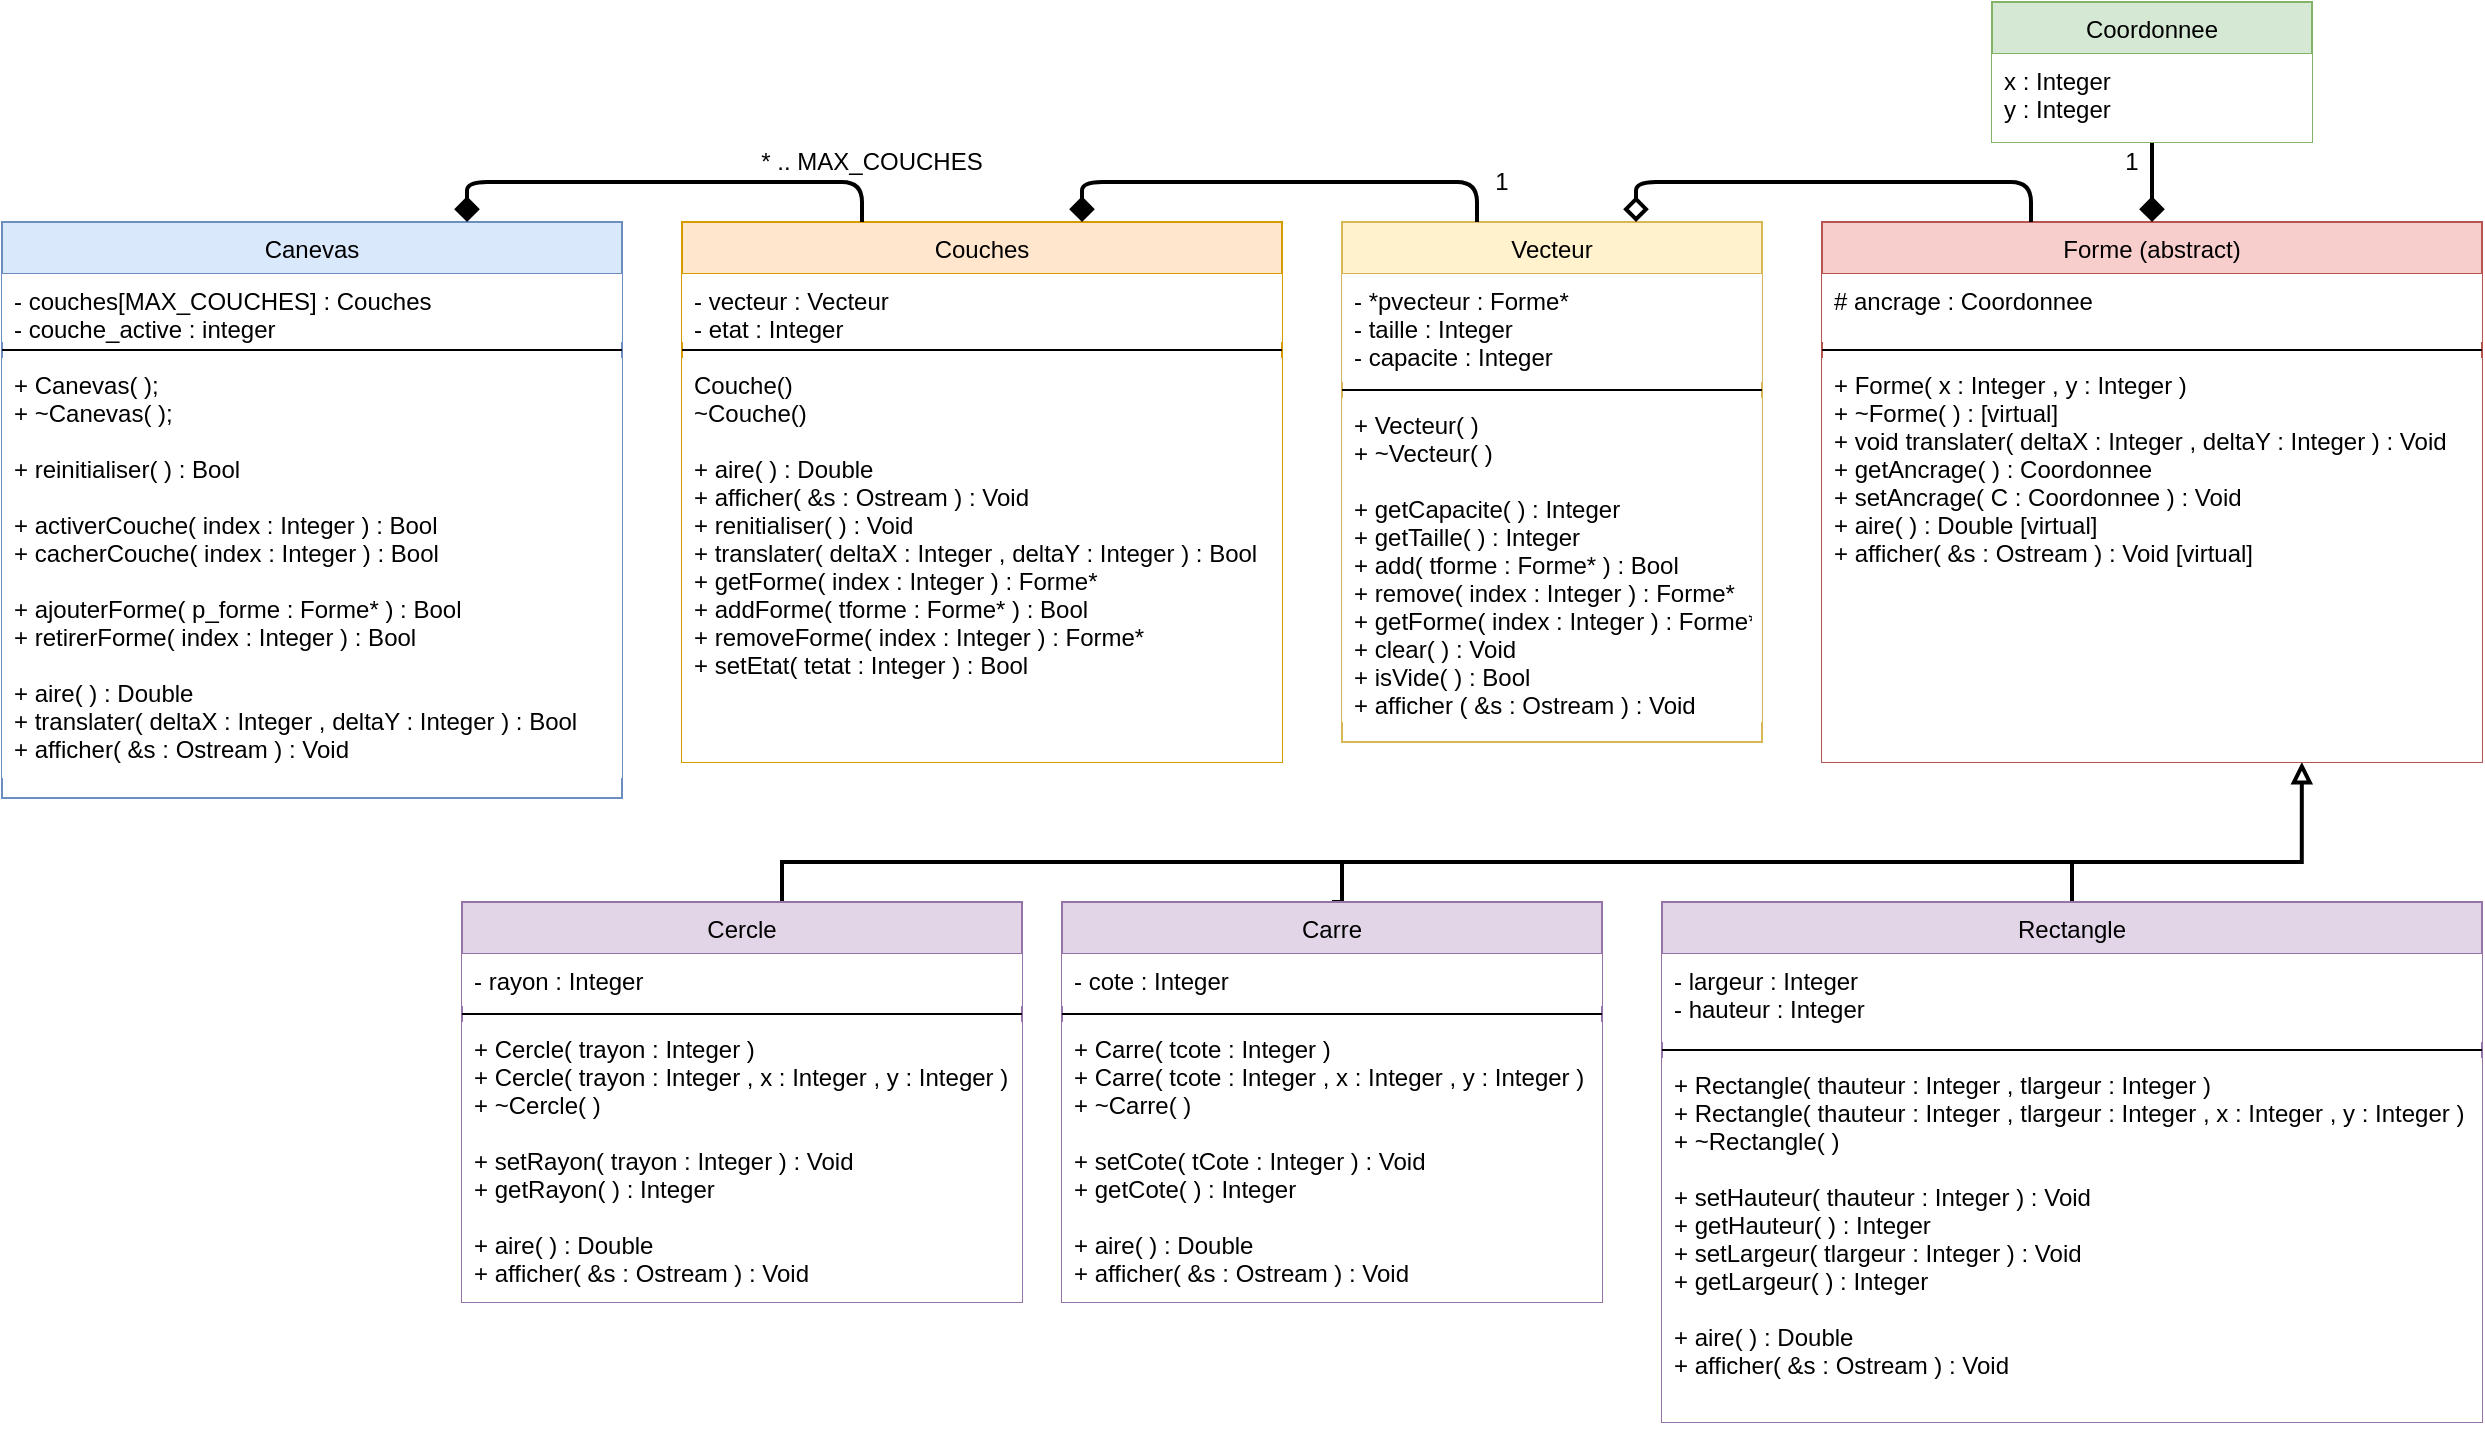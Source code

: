 <mxfile version="20.8.5" type="device"><diagram id="C5RBs43oDa-KdzZeNtuy" name="Page-1"><mxGraphModel dx="1434" dy="2028" grid="1" gridSize="10" guides="1" tooltips="1" connect="1" arrows="1" fold="1" page="1" pageScale="1" pageWidth="827" pageHeight="1169" math="0" shadow="0"><root><mxCell id="WIyWlLk6GJQsqaUBKTNV-0"/><mxCell id="WIyWlLk6GJQsqaUBKTNV-1" parent="WIyWlLk6GJQsqaUBKTNV-0"/><mxCell id="zkfFHV4jXpPFQw0GAbJ--0" value="Canevas" style="swimlane;fontStyle=0;align=center;verticalAlign=top;childLayout=stackLayout;horizontal=1;startSize=26;horizontalStack=0;resizeParent=1;resizeLast=0;collapsible=1;marginBottom=0;rounded=0;shadow=0;strokeWidth=1;fillColor=#dae8fc;strokeColor=#6c8ebf;" parent="WIyWlLk6GJQsqaUBKTNV-1" vertex="1"><mxGeometry x="10" y="-40" width="310" height="288" as="geometry"><mxRectangle x="230" y="140" width="160" height="26" as="alternateBounds"/></mxGeometry></mxCell><mxCell id="zkfFHV4jXpPFQw0GAbJ--1" value="- couches[MAX_COUCHES] : Couches&#10;- couche_active : integer" style="text;align=left;verticalAlign=top;spacingLeft=4;spacingRight=4;overflow=hidden;rotatable=0;points=[[0,0.5],[1,0.5]];portConstraint=eastwest;fillColor=default;" parent="zkfFHV4jXpPFQw0GAbJ--0" vertex="1"><mxGeometry y="26" width="310" height="34" as="geometry"/></mxCell><mxCell id="zkfFHV4jXpPFQw0GAbJ--4" value="" style="line;html=1;strokeWidth=1;align=left;verticalAlign=middle;spacingTop=-1;spacingLeft=3;spacingRight=3;rotatable=0;labelPosition=right;points=[];portConstraint=eastwest;" parent="zkfFHV4jXpPFQw0GAbJ--0" vertex="1"><mxGeometry y="60" width="310" height="8" as="geometry"/></mxCell><mxCell id="zkfFHV4jXpPFQw0GAbJ--5" value="+ Canevas( );&#10;+ ~Canevas( );&#10;   &#10;+ reinitialiser( ) : Bool &#10;   &#10;+ activerCouche( index : Integer ) : Bool &#10;+ cacherCouche( index : Integer ) : Bool &#10;   &#10;+ ajouterForme( p_forme : Forme* ) : Bool &#10;+ retirerForme( index : Integer ) : Bool &#10;   &#10;+ aire( ) : Double&#10;+ translater( deltaX : Integer , deltaY : Integer ) : Bool &#10;+ afficher( &amp;s : Ostream ) : Void " style="text;align=left;verticalAlign=top;spacingLeft=4;spacingRight=4;overflow=hidden;rotatable=0;points=[[0,0.5],[1,0.5]];portConstraint=eastwest;fillColor=default;" parent="zkfFHV4jXpPFQw0GAbJ--0" vertex="1"><mxGeometry y="68" width="310" height="210" as="geometry"/></mxCell><mxCell id="yjY0IPP-eJzzeLEvz6hA-7" style="edgeStyle=orthogonalEdgeStyle;rounded=0;jumpSize=6;orthogonalLoop=1;jettySize=auto;html=1;strokeWidth=2;startArrow=none;startFill=0;endArrow=none;endFill=0;endSize=6;" parent="WIyWlLk6GJQsqaUBKTNV-1" source="zkfFHV4jXpPFQw0GAbJ--6" edge="1"><mxGeometry relative="1" as="geometry"><mxPoint x="1000" y="280" as="targetPoint"/></mxGeometry></mxCell><mxCell id="zkfFHV4jXpPFQw0GAbJ--6" value="Rectangle" style="swimlane;fontStyle=0;align=center;verticalAlign=top;childLayout=stackLayout;horizontal=1;startSize=26;horizontalStack=0;resizeParent=1;resizeLast=0;collapsible=1;marginBottom=0;rounded=0;shadow=0;strokeWidth=1;fillColor=#e1d5e7;strokeColor=#9673a6;" parent="WIyWlLk6GJQsqaUBKTNV-1" vertex="1"><mxGeometry x="840" y="300" width="410" height="260" as="geometry"><mxRectangle x="130" y="380" width="160" height="26" as="alternateBounds"/></mxGeometry></mxCell><mxCell id="zkfFHV4jXpPFQw0GAbJ--7" value="- largeur : Integer&#10;- hauteur : Integer" style="text;align=left;verticalAlign=top;spacingLeft=4;spacingRight=4;overflow=hidden;rotatable=0;points=[[0,0.5],[1,0.5]];portConstraint=eastwest;fillColor=default;" parent="zkfFHV4jXpPFQw0GAbJ--6" vertex="1"><mxGeometry y="26" width="410" height="44" as="geometry"/></mxCell><mxCell id="zkfFHV4jXpPFQw0GAbJ--9" value="" style="line;html=1;strokeWidth=1;align=left;verticalAlign=middle;spacingTop=-1;spacingLeft=3;spacingRight=3;rotatable=0;labelPosition=right;points=[];portConstraint=eastwest;" parent="zkfFHV4jXpPFQw0GAbJ--6" vertex="1"><mxGeometry y="70" width="410" height="8" as="geometry"/></mxCell><mxCell id="zkfFHV4jXpPFQw0GAbJ--10" value="+ Rectangle( thauteur : Integer , tlargeur : Integer ) &#10;+ Rectangle( thauteur : Integer , tlargeur : Integer , x : Integer , y : Integer )&#10;+ ~Rectangle( )&#10;&#10;+ setHauteur( thauteur : Integer ) : Void&#10;+ getHauteur( ) : Integer&#10;+ setLargeur( tlargeur : Integer ) : Void&#10;+ getLargeur( ) : Integer&#10;&#10;+ aire( ) : Double&#10;+ afficher( &amp;s : Ostream ) : Void " style="text;align=left;verticalAlign=top;spacingLeft=4;spacingRight=4;overflow=hidden;rotatable=0;points=[[0,0.5],[1,0.5]];portConstraint=eastwest;fontStyle=0;fillColor=default;" parent="zkfFHV4jXpPFQw0GAbJ--6" vertex="1"><mxGeometry y="78" width="410" height="182" as="geometry"/></mxCell><mxCell id="zkfFHV4jXpPFQw0GAbJ--17" value="Vecteur" style="swimlane;fontStyle=0;align=center;verticalAlign=top;childLayout=stackLayout;horizontal=1;startSize=26;horizontalStack=0;resizeParent=1;resizeLast=0;collapsible=1;marginBottom=0;rounded=0;shadow=0;strokeWidth=1;fillStyle=solid;fillColor=#fff2cc;strokeColor=#d6b656;" parent="WIyWlLk6GJQsqaUBKTNV-1" vertex="1"><mxGeometry x="680" y="-40" width="210" height="260" as="geometry"><mxRectangle x="550" y="140" width="160" height="26" as="alternateBounds"/></mxGeometry></mxCell><mxCell id="zkfFHV4jXpPFQw0GAbJ--18" value="- *pvecteur : Forme*&#10;- taille : Integer&#10;- capacite : Integer" style="text;align=left;verticalAlign=top;spacingLeft=4;spacingRight=4;overflow=hidden;rotatable=0;points=[[0,0.5],[1,0.5]];portConstraint=eastwest;fillColor=default;" parent="zkfFHV4jXpPFQw0GAbJ--17" vertex="1"><mxGeometry y="26" width="210" height="54" as="geometry"/></mxCell><mxCell id="zkfFHV4jXpPFQw0GAbJ--23" value="" style="line;html=1;strokeWidth=1;align=left;verticalAlign=middle;spacingTop=-1;spacingLeft=3;spacingRight=3;rotatable=0;labelPosition=right;points=[];portConstraint=eastwest;" parent="zkfFHV4jXpPFQw0GAbJ--17" vertex="1"><mxGeometry y="80" width="210" height="8" as="geometry"/></mxCell><mxCell id="zkfFHV4jXpPFQw0GAbJ--24" value="+ Vecteur( )&#10;+ ~Vecteur( )&#10;&#9;&#9;&#10;+ getCapacite( ) : Integer&#10;+ getTaille( ) : Integer&#10;+ add( tforme : Forme* ) : Bool&#10;+ remove( index : Integer ) : Forme*&#10;+ getForme( index : Integer ) : Forme*&#10;+ clear( ) : Void&#10;+ isVide( ) : Bool&#10;+ afficher ( &amp;s : Ostream ) : Void " style="text;align=left;verticalAlign=top;spacingLeft=4;spacingRight=4;overflow=hidden;rotatable=0;points=[[0,0.5],[1,0.5]];portConstraint=eastwest;fillColor=default;" parent="zkfFHV4jXpPFQw0GAbJ--17" vertex="1"><mxGeometry y="88" width="210" height="162" as="geometry"/></mxCell><mxCell id="yjY0IPP-eJzzeLEvz6hA-6" style="edgeStyle=orthogonalEdgeStyle;rounded=0;jumpSize=6;orthogonalLoop=1;jettySize=auto;html=1;exitX=0.5;exitY=0;exitDx=0;exitDy=0;strokeWidth=2;startArrow=none;startFill=0;endArrow=none;endFill=0;endSize=6;" parent="WIyWlLk6GJQsqaUBKTNV-1" source="hXG7Mb46wcqr4j89bANs-1" edge="1"><mxGeometry relative="1" as="geometry"><mxPoint x="680" y="280" as="targetPoint"/></mxGeometry></mxCell><mxCell id="hXG7Mb46wcqr4j89bANs-1" value="Carre" style="swimlane;fontStyle=0;align=center;verticalAlign=top;childLayout=stackLayout;horizontal=1;startSize=26;horizontalStack=0;resizeParent=1;resizeLast=0;collapsible=1;marginBottom=0;rounded=0;shadow=0;strokeWidth=1;fillColor=#e1d5e7;strokeColor=#9673a6;" parent="WIyWlLk6GJQsqaUBKTNV-1" vertex="1"><mxGeometry x="540" y="300" width="270" height="200" as="geometry"><mxRectangle x="130" y="380" width="160" height="26" as="alternateBounds"/></mxGeometry></mxCell><mxCell id="hXG7Mb46wcqr4j89bANs-2" value="- cote : Integer" style="text;align=left;verticalAlign=top;spacingLeft=4;spacingRight=4;overflow=hidden;rotatable=0;points=[[0,0.5],[1,0.5]];portConstraint=eastwest;fillColor=default;" parent="hXG7Mb46wcqr4j89bANs-1" vertex="1"><mxGeometry y="26" width="270" height="26" as="geometry"/></mxCell><mxCell id="hXG7Mb46wcqr4j89bANs-4" value="" style="line;html=1;strokeWidth=1;align=left;verticalAlign=middle;spacingTop=-1;spacingLeft=3;spacingRight=3;rotatable=0;labelPosition=right;points=[];portConstraint=eastwest;" parent="hXG7Mb46wcqr4j89bANs-1" vertex="1"><mxGeometry y="52" width="270" height="8" as="geometry"/></mxCell><mxCell id="hXG7Mb46wcqr4j89bANs-5" value="+ Carre( tcote : Integer )&#10;+ Carre( tcote : Integer , x : Integer , y : Integer )&#10;+ ~Carre( )&#10;&#10;+ setCote( tCote : Integer ) : Void&#10;+ getCote( ) : Integer&#10;&#10;+ aire( ) : Double&#10;+ afficher( &amp;s : Ostream ) : Void" style="text;align=left;verticalAlign=top;spacingLeft=4;spacingRight=4;overflow=hidden;rotatable=0;points=[[0,0.5],[1,0.5]];portConstraint=eastwest;fontStyle=0;fillColor=default;" parent="hXG7Mb46wcqr4j89bANs-1" vertex="1"><mxGeometry y="60" width="270" height="140" as="geometry"/></mxCell><mxCell id="yjY0IPP-eJzzeLEvz6hA-5" style="edgeStyle=orthogonalEdgeStyle;rounded=0;jumpSize=6;orthogonalLoop=1;jettySize=auto;html=1;strokeWidth=2;startArrow=none;startFill=0;endArrow=block;endFill=0;endSize=6;entryX=0.727;entryY=1;entryDx=0;entryDy=0;entryPerimeter=0;" parent="WIyWlLk6GJQsqaUBKTNV-1" source="hXG7Mb46wcqr4j89bANs-7" target="hXG7Mb46wcqr4j89bANs-35" edge="1"><mxGeometry relative="1" as="geometry"><mxPoint x="400" y="340" as="targetPoint"/><Array as="points"><mxPoint x="400" y="280"/><mxPoint x="1160" y="280"/></Array></mxGeometry></mxCell><mxCell id="hXG7Mb46wcqr4j89bANs-7" value="Cercle" style="swimlane;fontStyle=0;align=center;verticalAlign=top;childLayout=stackLayout;horizontal=1;startSize=26;horizontalStack=0;resizeParent=1;resizeLast=0;collapsible=1;marginBottom=0;rounded=0;shadow=0;strokeWidth=1;fillColor=#e1d5e7;strokeColor=#9673a6;" parent="WIyWlLk6GJQsqaUBKTNV-1" vertex="1"><mxGeometry x="240" y="300" width="280" height="200" as="geometry"><mxRectangle x="130" y="380" width="160" height="26" as="alternateBounds"/></mxGeometry></mxCell><mxCell id="hXG7Mb46wcqr4j89bANs-8" value="- rayon : Integer" style="text;align=left;verticalAlign=top;spacingLeft=4;spacingRight=4;overflow=hidden;rotatable=0;points=[[0,0.5],[1,0.5]];portConstraint=eastwest;fillColor=default;" parent="hXG7Mb46wcqr4j89bANs-7" vertex="1"><mxGeometry y="26" width="280" height="26" as="geometry"/></mxCell><mxCell id="hXG7Mb46wcqr4j89bANs-10" value="" style="line;html=1;strokeWidth=1;align=left;verticalAlign=middle;spacingTop=-1;spacingLeft=3;spacingRight=3;rotatable=0;labelPosition=right;points=[];portConstraint=eastwest;" parent="hXG7Mb46wcqr4j89bANs-7" vertex="1"><mxGeometry y="52" width="280" height="8" as="geometry"/></mxCell><mxCell id="hXG7Mb46wcqr4j89bANs-11" value="+ Cercle( trayon : Integer )&#10;+ Cercle( trayon : Integer , x : Integer , y : Integer )&#10;+ ~Cercle( )&#10;&#10;+ setRayon( trayon : Integer ) : Void&#10;+ getRayon( ) : Integer&#10;&#10;+ aire( ) : Double&#10;+ afficher( &amp;s : Ostream ) : Void" style="text;align=left;verticalAlign=top;spacingLeft=4;spacingRight=4;overflow=hidden;rotatable=0;points=[[0,0.5],[1,0.5]];portConstraint=eastwest;fontStyle=0;fillColor=default;" parent="hXG7Mb46wcqr4j89bANs-7" vertex="1"><mxGeometry y="60" width="280" height="140" as="geometry"/></mxCell><mxCell id="hXG7Mb46wcqr4j89bANs-32" value="Forme (abstract)" style="swimlane;fontStyle=0;align=center;verticalAlign=top;childLayout=stackLayout;horizontal=1;startSize=26;horizontalStack=0;resizeParent=1;resizeLast=0;collapsible=1;marginBottom=0;rounded=0;shadow=0;strokeWidth=1;fillColor=#f8cecc;strokeColor=#b85450;" parent="WIyWlLk6GJQsqaUBKTNV-1" vertex="1"><mxGeometry x="920" y="-40" width="330" height="270" as="geometry"><mxRectangle x="550" y="140" width="160" height="26" as="alternateBounds"/></mxGeometry></mxCell><mxCell id="hXG7Mb46wcqr4j89bANs-33" value="# ancrage : Coordonnee" style="text;align=left;verticalAlign=top;spacingLeft=4;spacingRight=4;overflow=hidden;rotatable=0;points=[[0,0.5],[1,0.5]];portConstraint=eastwest;fillColor=default;" parent="hXG7Mb46wcqr4j89bANs-32" vertex="1"><mxGeometry y="26" width="330" height="34" as="geometry"/></mxCell><mxCell id="hXG7Mb46wcqr4j89bANs-34" value="" style="line;html=1;strokeWidth=1;align=left;verticalAlign=middle;spacingTop=-1;spacingLeft=3;spacingRight=3;rotatable=0;labelPosition=right;points=[];portConstraint=eastwest;" parent="hXG7Mb46wcqr4j89bANs-32" vertex="1"><mxGeometry y="60" width="330" height="8" as="geometry"/></mxCell><mxCell id="hXG7Mb46wcqr4j89bANs-35" value="+ Forme( x : Integer , y : Integer )&#10;+ ~Forme( ) : [virtual]&#10;+ void translater( deltaX : Integer , deltaY : Integer ) : Void&#10;+ getAncrage( ) : Coordonnee&#10;+ setAncrage( C : Coordonnee ) : Void&#10;+ aire( ) : Double [virtual]&#10;+ afficher( &amp;s : Ostream ) : Void [virtual]" style="text;align=left;verticalAlign=top;spacingLeft=4;spacingRight=4;overflow=hidden;rotatable=0;points=[[0,0.5],[1,0.5]];portConstraint=eastwest;fillColor=default;" parent="hXG7Mb46wcqr4j89bANs-32" vertex="1"><mxGeometry y="68" width="330" height="202" as="geometry"/></mxCell><mxCell id="hXG7Mb46wcqr4j89bANs-36" value="Couches" style="swimlane;fontStyle=0;align=center;verticalAlign=top;childLayout=stackLayout;horizontal=1;startSize=26;horizontalStack=0;resizeParent=1;resizeLast=0;collapsible=1;marginBottom=0;rounded=0;shadow=0;strokeWidth=1;fillColor=#ffe6cc;strokeColor=#d79b00;" parent="WIyWlLk6GJQsqaUBKTNV-1" vertex="1"><mxGeometry x="350" y="-40" width="300" height="270" as="geometry"><mxRectangle x="550" y="140" width="160" height="26" as="alternateBounds"/></mxGeometry></mxCell><mxCell id="hXG7Mb46wcqr4j89bANs-37" value="- vecteur : Vecteur&#10;- etat : Integer" style="text;align=left;verticalAlign=top;spacingLeft=4;spacingRight=4;overflow=hidden;rotatable=0;points=[[0,0.5],[1,0.5]];portConstraint=eastwest;fillColor=default;" parent="hXG7Mb46wcqr4j89bANs-36" vertex="1"><mxGeometry y="26" width="300" height="34" as="geometry"/></mxCell><mxCell id="hXG7Mb46wcqr4j89bANs-38" value="" style="line;html=1;strokeWidth=1;align=left;verticalAlign=middle;spacingTop=-1;spacingLeft=3;spacingRight=3;rotatable=0;labelPosition=right;points=[];portConstraint=eastwest;" parent="hXG7Mb46wcqr4j89bANs-36" vertex="1"><mxGeometry y="60" width="300" height="8" as="geometry"/></mxCell><mxCell id="hXG7Mb46wcqr4j89bANs-39" value="Couche()&#10;~Couche()&#10;   &#10;+ aire( ) : Double&#10;+ afficher( &amp;s : Ostream ) : Void&#10;+ renitialiser( ) : Void&#10;+ translater( deltaX : Integer , deltaY : Integer ) : Bool&#10;+ getForme( index : Integer ) : Forme*&#10;+ addForme( tforme : Forme* ) : Bool&#10;+ removeForme( index : Integer ) : Forme*&#10;+ setEtat( tetat : Integer ) : Bool" style="text;align=left;verticalAlign=top;spacingLeft=4;spacingRight=4;overflow=hidden;rotatable=0;points=[[0,0.5],[1,0.5]];portConstraint=eastwest;fillColor=default;" parent="hXG7Mb46wcqr4j89bANs-36" vertex="1"><mxGeometry y="68" width="300" height="202" as="geometry"/></mxCell><mxCell id="hXG7Mb46wcqr4j89bANs-47" style="edgeStyle=orthogonalEdgeStyle;rounded=1;orthogonalLoop=1;jettySize=auto;html=1;entryX=0.5;entryY=0;entryDx=0;entryDy=0;endArrow=diamond;endFill=1;strokeWidth=2;endSize=8;" parent="WIyWlLk6GJQsqaUBKTNV-1" source="hXG7Mb46wcqr4j89bANs-42" target="hXG7Mb46wcqr4j89bANs-32" edge="1"><mxGeometry relative="1" as="geometry"/></mxCell><mxCell id="hXG7Mb46wcqr4j89bANs-42" value="Coordonnee" style="swimlane;fontStyle=0;align=center;verticalAlign=top;childLayout=stackLayout;horizontal=1;startSize=26;horizontalStack=0;resizeParent=1;resizeLast=0;collapsible=1;marginBottom=0;rounded=0;shadow=0;strokeWidth=1;fillColor=#d5e8d4;strokeColor=#82b366;" parent="WIyWlLk6GJQsqaUBKTNV-1" vertex="1"><mxGeometry x="1005" y="-150" width="160" height="70" as="geometry"><mxRectangle x="550" y="140" width="160" height="26" as="alternateBounds"/></mxGeometry></mxCell><mxCell id="hXG7Mb46wcqr4j89bANs-43" value="x : Integer&#10;y : Integer" style="text;align=left;verticalAlign=top;spacingLeft=4;spacingRight=4;overflow=hidden;rotatable=0;points=[[0,0.5],[1,0.5]];portConstraint=eastwest;fillColor=default;" parent="hXG7Mb46wcqr4j89bANs-42" vertex="1"><mxGeometry y="26" width="160" height="44" as="geometry"/></mxCell><mxCell id="yjY0IPP-eJzzeLEvz6hA-4" style="edgeStyle=orthogonalEdgeStyle;rounded=1;orthogonalLoop=1;jettySize=auto;html=1;strokeWidth=2;endArrow=diamond;endFill=1;endSize=8;exitX=0.3;exitY=0;exitDx=0;exitDy=0;entryX=0.75;entryY=0;entryDx=0;entryDy=0;exitPerimeter=0;" parent="WIyWlLk6GJQsqaUBKTNV-1" source="hXG7Mb46wcqr4j89bANs-36" target="zkfFHV4jXpPFQw0GAbJ--0" edge="1"><mxGeometry relative="1" as="geometry"><mxPoint x="624" y="-80" as="targetPoint"/><Array as="points"><mxPoint x="440" y="-60"/><mxPoint x="243" y="-60"/></Array><mxPoint x="414" y="-80" as="sourcePoint"/></mxGeometry></mxCell><mxCell id="dW5DyL4toOSKY5WRlkdK-0" style="edgeStyle=orthogonalEdgeStyle;rounded=1;orthogonalLoop=1;jettySize=auto;html=1;strokeWidth=2;endArrow=diamond;endFill=1;endSize=8;exitX=0.3;exitY=0;exitDx=0;exitDy=0;entryX=0.75;entryY=0;entryDx=0;entryDy=0;exitPerimeter=0;" parent="WIyWlLk6GJQsqaUBKTNV-1" edge="1"><mxGeometry relative="1" as="geometry"><mxPoint x="550" y="-40" as="targetPoint"/><Array as="points"><mxPoint x="747.5" y="-60"/><mxPoint x="550.5" y="-60"/></Array><mxPoint x="747.5" y="-40" as="sourcePoint"/></mxGeometry></mxCell><mxCell id="dW5DyL4toOSKY5WRlkdK-2" value="* .. MAX_COUCHES" style="text;html=1;strokeColor=none;fillColor=none;align=center;verticalAlign=middle;whiteSpace=wrap;rounded=0;" parent="WIyWlLk6GJQsqaUBKTNV-1" vertex="1"><mxGeometry x="380" y="-80" width="130" height="20" as="geometry"/></mxCell><mxCell id="dW5DyL4toOSKY5WRlkdK-3" value="1" style="text;html=1;strokeColor=none;fillColor=none;align=center;verticalAlign=middle;whiteSpace=wrap;rounded=0;" parent="WIyWlLk6GJQsqaUBKTNV-1" vertex="1"><mxGeometry x="730" y="-70" width="60" height="20" as="geometry"/></mxCell><mxCell id="dW5DyL4toOSKY5WRlkdK-5" value="1" style="text;html=1;strokeColor=none;fillColor=none;align=center;verticalAlign=middle;whiteSpace=wrap;rounded=0;" parent="WIyWlLk6GJQsqaUBKTNV-1" vertex="1"><mxGeometry x="1060" y="-80" width="30" height="20" as="geometry"/></mxCell><mxCell id="m_gmi9rc_58FdFK0lflj-0" style="edgeStyle=orthogonalEdgeStyle;rounded=1;orthogonalLoop=1;jettySize=auto;html=1;strokeWidth=2;endArrow=diamond;endFill=0;endSize=8;exitX=0.3;exitY=0;exitDx=0;exitDy=0;entryX=0.75;entryY=0;entryDx=0;entryDy=0;exitPerimeter=0;" parent="WIyWlLk6GJQsqaUBKTNV-1" edge="1"><mxGeometry relative="1" as="geometry"><mxPoint x="827" y="-40" as="targetPoint"/><Array as="points"><mxPoint x="1024.5" y="-60"/><mxPoint x="827.5" y="-60"/></Array><mxPoint x="1024.5" y="-40" as="sourcePoint"/></mxGeometry></mxCell></root></mxGraphModel></diagram></mxfile>
